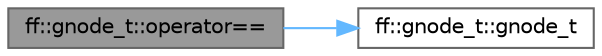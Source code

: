 digraph "ff::gnode_t::operator=="
{
 // LATEX_PDF_SIZE
  bgcolor="transparent";
  edge [fontname=Helvetica,fontsize=10,labelfontname=Helvetica,labelfontsize=10];
  node [fontname=Helvetica,fontsize=10,shape=box,height=0.2,width=0.4];
  rankdir="LR";
  Node1 [id="Node000001",label="ff::gnode_t::operator==",height=0.2,width=0.4,color="gray40", fillcolor="grey60", style="filled", fontcolor="black",tooltip="compare operator"];
  Node1 -> Node2 [id="edge1_Node000001_Node000002",color="steelblue1",style="solid",tooltip=" "];
  Node2 [id="Node000002",label="ff::gnode_t::gnode_t",height=0.2,width=0.4,color="grey40", fillcolor="white", style="filled",URL="$classff_1_1gnode__t.html#a5f2cbce0af0bf862602e477fde5fbda9",tooltip=" "];
}
